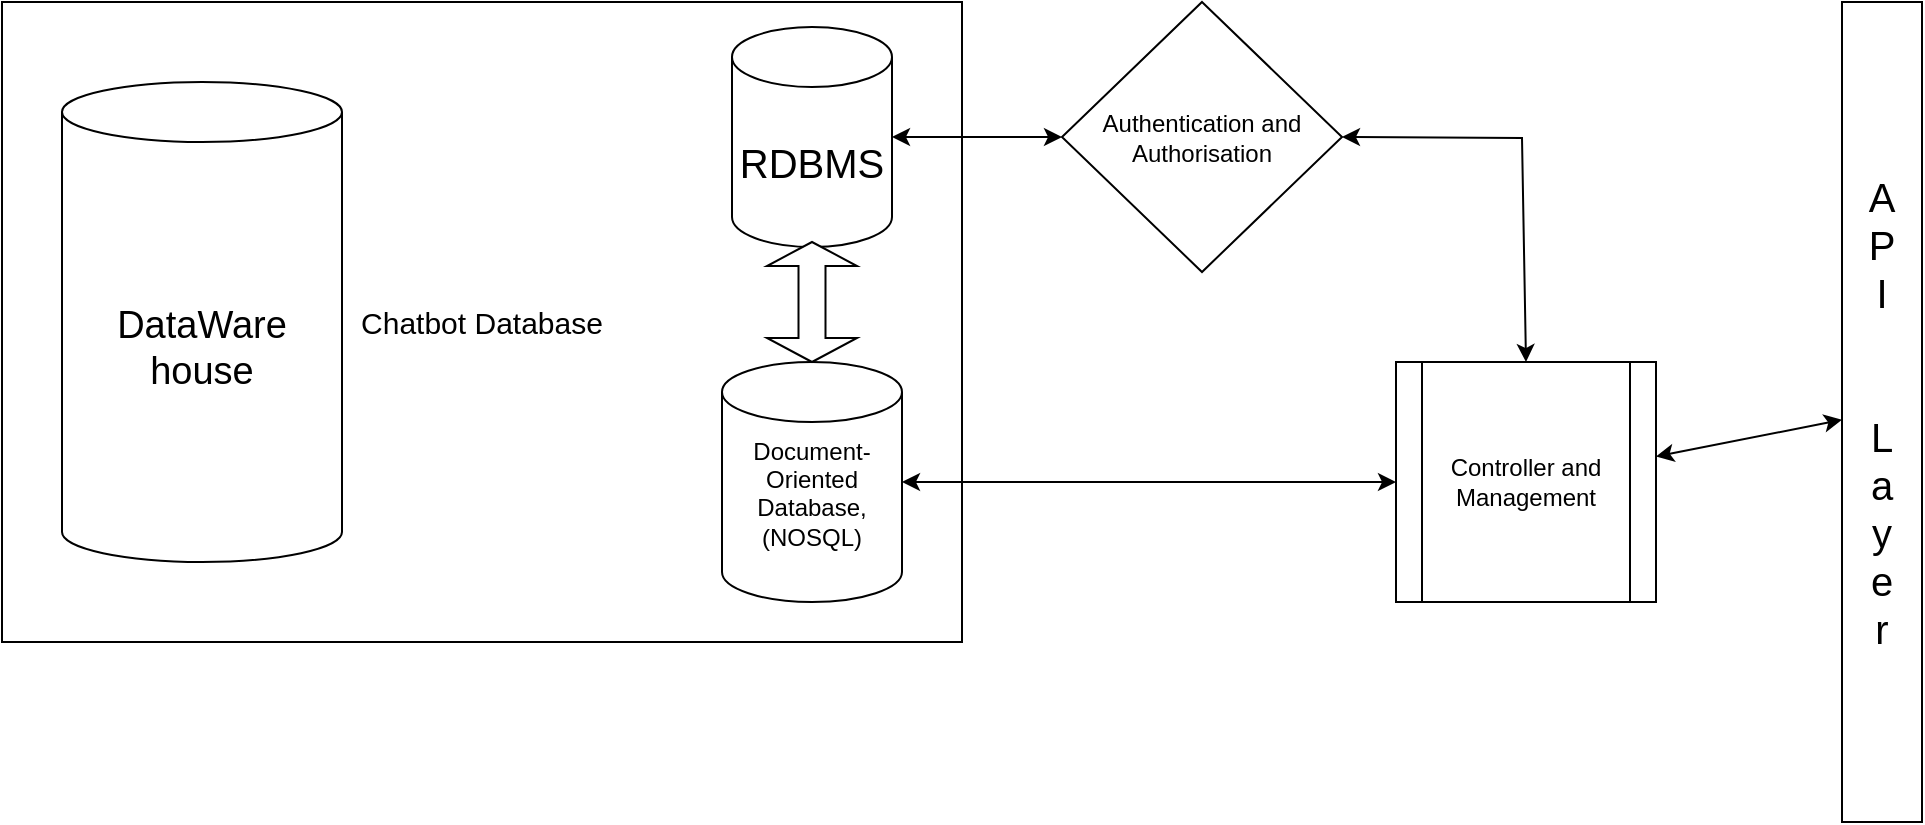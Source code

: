 <mxfile version="24.7.17">
  <diagram id="prtHgNgQTEPvFCAcTncT" name="Page-1">
    <mxGraphModel dx="1035" dy="616" grid="1" gridSize="10" guides="1" tooltips="1" connect="1" arrows="1" fold="1" page="1" pageScale="1" pageWidth="827" pageHeight="1169" background="none" math="0" shadow="0">
      <root>
        <mxCell id="0" />
        <mxCell id="1" parent="0" />
        <mxCell id="5izV9zopjLMWYRSY9Nly-1" value="&lt;font style=&quot;font-size: 15px;&quot;&gt;Chatbot Database&lt;/font&gt;" style="rounded=0;whiteSpace=wrap;html=1;" vertex="1" parent="1">
          <mxGeometry y="120" width="480" height="320" as="geometry" />
        </mxCell>
        <mxCell id="5izV9zopjLMWYRSY9Nly-2" value="&lt;font style=&quot;font-size: 20px;&quot;&gt;RDBMS&lt;/font&gt;" style="shape=cylinder3;whiteSpace=wrap;html=1;boundedLbl=1;backgroundOutline=1;size=15;" vertex="1" parent="1">
          <mxGeometry x="365" y="132.5" width="80" height="110" as="geometry" />
        </mxCell>
        <mxCell id="5izV9zopjLMWYRSY9Nly-3" value="Document-Oriented Database,(NOSQL)&lt;div&gt;&lt;br&gt;&lt;/div&gt;" style="shape=cylinder3;whiteSpace=wrap;html=1;boundedLbl=1;backgroundOutline=1;size=15;" vertex="1" parent="1">
          <mxGeometry x="360" y="300" width="90" height="120" as="geometry" />
        </mxCell>
        <mxCell id="5izV9zopjLMWYRSY9Nly-5" value="Authentication and Authorisation" style="rhombus;whiteSpace=wrap;html=1;" vertex="1" parent="1">
          <mxGeometry x="530" y="120" width="140" height="135" as="geometry" />
        </mxCell>
        <mxCell id="5izV9zopjLMWYRSY9Nly-6" value="" style="endArrow=classic;startArrow=classic;html=1;rounded=0;" edge="1" parent="1" source="5izV9zopjLMWYRSY9Nly-2" target="5izV9zopjLMWYRSY9Nly-5">
          <mxGeometry width="50" height="50" relative="1" as="geometry">
            <mxPoint x="390" y="300" as="sourcePoint" />
            <mxPoint x="440" y="250" as="targetPoint" />
          </mxGeometry>
        </mxCell>
        <mxCell id="5izV9zopjLMWYRSY9Nly-8" value="&lt;font style=&quot;font-size: 20px;&quot;&gt;A&lt;br&gt;P&lt;br&gt;I&lt;br&gt;&lt;br&gt;&lt;br&gt;L&lt;br&gt;a&lt;br&gt;y&lt;br&gt;e&lt;br&gt;r&lt;/font&gt;" style="rounded=0;whiteSpace=wrap;html=1;" vertex="1" parent="1">
          <mxGeometry x="920" y="120" width="40" height="410" as="geometry" />
        </mxCell>
        <mxCell id="5izV9zopjLMWYRSY9Nly-9" value="" style="endArrow=classic;startArrow=classic;html=1;rounded=0;exitX=1;exitY=0.5;exitDx=0;exitDy=0;entryX=0.5;entryY=0;entryDx=0;entryDy=0;" edge="1" parent="1" source="5izV9zopjLMWYRSY9Nly-5" target="5izV9zopjLMWYRSY9Nly-10">
          <mxGeometry width="50" height="50" relative="1" as="geometry">
            <mxPoint x="660" y="280" as="sourcePoint" />
            <mxPoint x="710" y="230" as="targetPoint" />
            <Array as="points">
              <mxPoint x="760" y="188" />
            </Array>
          </mxGeometry>
        </mxCell>
        <mxCell id="5izV9zopjLMWYRSY9Nly-10" value="Controller and Management" style="shape=process;whiteSpace=wrap;html=1;backgroundOutline=1;" vertex="1" parent="1">
          <mxGeometry x="697" y="300" width="130" height="120" as="geometry" />
        </mxCell>
        <mxCell id="5izV9zopjLMWYRSY9Nly-12" value="" style="endArrow=classic;startArrow=classic;html=1;rounded=0;entryX=0;entryY=0.5;entryDx=0;entryDy=0;" edge="1" parent="1" source="5izV9zopjLMWYRSY9Nly-3" target="5izV9zopjLMWYRSY9Nly-10">
          <mxGeometry width="50" height="50" relative="1" as="geometry">
            <mxPoint x="600" y="280" as="sourcePoint" />
            <mxPoint x="650" y="230" as="targetPoint" />
            <Array as="points">
              <mxPoint x="640" y="360" />
            </Array>
          </mxGeometry>
        </mxCell>
        <mxCell id="5izV9zopjLMWYRSY9Nly-13" value="" style="shape=doubleArrow;direction=south;whiteSpace=wrap;html=1;" vertex="1" parent="1">
          <mxGeometry x="382.5" y="240" width="45" height="60" as="geometry" />
        </mxCell>
        <mxCell id="5izV9zopjLMWYRSY9Nly-15" value="&lt;font style=&quot;font-size: 19px;&quot;&gt;DataWare house&lt;/font&gt;" style="shape=cylinder3;whiteSpace=wrap;html=1;boundedLbl=1;backgroundOutline=1;size=15;" vertex="1" parent="1">
          <mxGeometry x="30" y="160" width="140" height="240" as="geometry" />
        </mxCell>
        <mxCell id="5izV9zopjLMWYRSY9Nly-16" value="" style="endArrow=classic;startArrow=classic;html=1;rounded=0;" edge="1" parent="1" source="5izV9zopjLMWYRSY9Nly-10" target="5izV9zopjLMWYRSY9Nly-8">
          <mxGeometry width="50" height="50" relative="1" as="geometry">
            <mxPoint x="890" y="390" as="sourcePoint" />
            <mxPoint x="940" y="340" as="targetPoint" />
          </mxGeometry>
        </mxCell>
      </root>
    </mxGraphModel>
  </diagram>
</mxfile>

